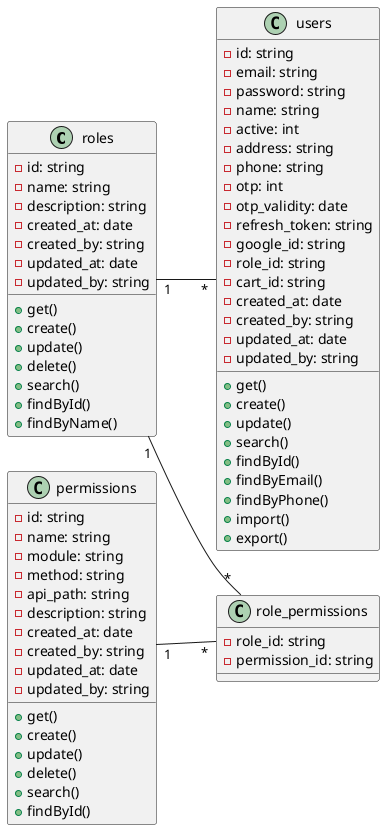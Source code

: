 @startuml
left to right direction

class roles {
    - id: string
    - name: string
    - description: string
    - created_at: date
    - created_by: string
    - updated_at: date
    - updated_by: string
    + get()
    + create()
    + update()
    + delete()
    + search()
    + findById()
    + findByName()
}

class users {
    - id: string
    - email: string
    - password: string
    - name: string
    - active: int
    - address: string
    - phone: string
    - otp: int
    - otp_validity: date
    - refresh_token: string
    - google_id: string
    - role_id: string
    - cart_id: string
    - created_at: date
    - created_by: string
    - updated_at: date
    - updated_by: string
    + get()
    + create()
    + update()
    + search()
    + findById()
    + findByEmail()
    + findByPhone()
    + import()
    + export()
}

class permissions {
    - id: string
    - name: string
    - module: string
    - method: string
    - api_path: string
    - description: string
    - created_at: date
    - created_by: string
    - updated_at: date
    - updated_by: string
    + get()
    + create()
    + update()
    + delete()
    + search()
    + findById()
}

class role_permissions {
    - role_id: string
    - permission_id: string
}

roles "1" -- "*" users
roles "1" -- "*" role_permissions
permissions "1" -- "*" role_permissions

@enduml
